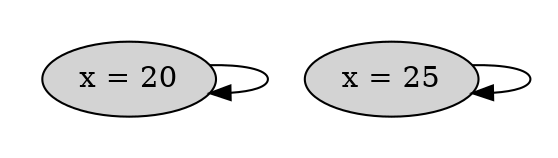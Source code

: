 strict digraph DiskGraph {
nodesep=0.35;
subgraph cluster_graph {
color="white";
3865938299181964236 [label="x = 25",style = filled]
-6708115964099867054 [label="x = 20",style = filled]
3865938299181964236 -> 3865938299181964236 [label="",color="black",fontcolor="black"];
-6708115964099867054 -> -6708115964099867054 [label="",color="black",fontcolor="black"];
{rank = same; -6708115964099867054;3865938299181964236;}
}
}